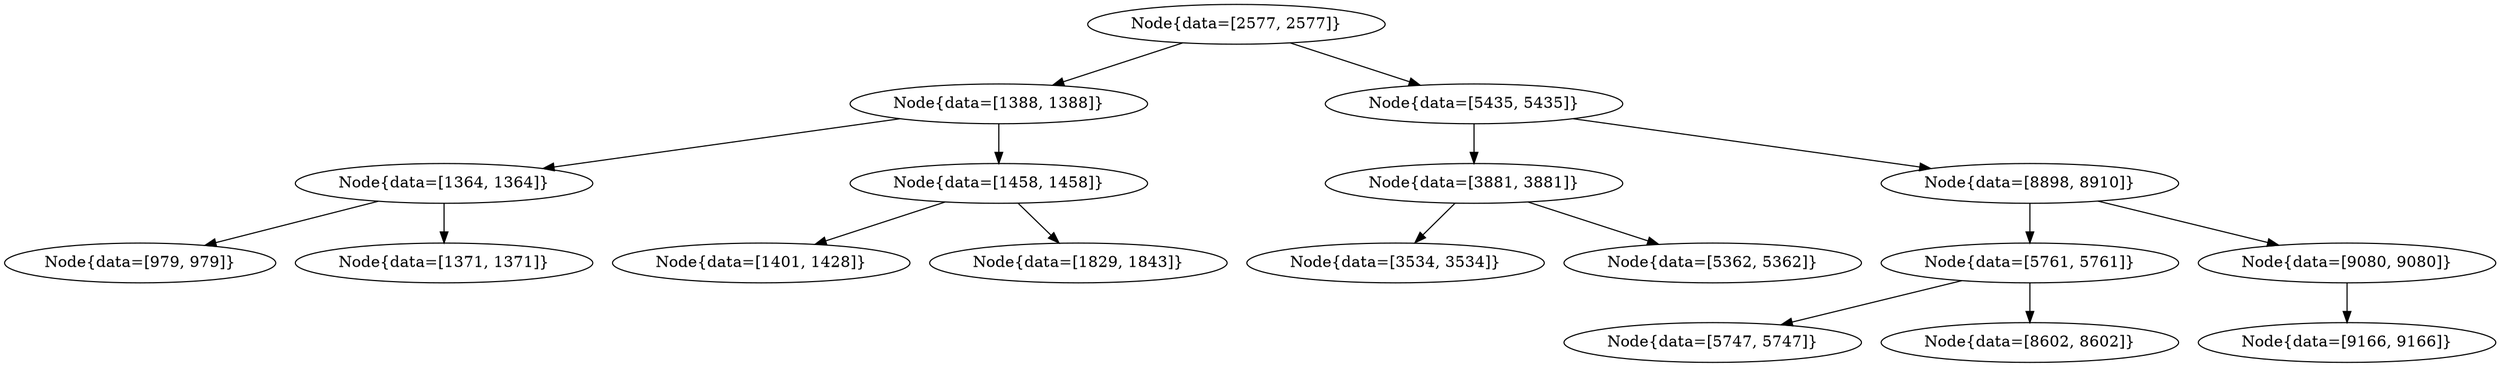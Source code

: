 digraph G{
1697142212 [label="Node{data=[2577, 2577]}"]
1697142212 -> 1637728368
1637728368 [label="Node{data=[1388, 1388]}"]
1637728368 -> 581647931
581647931 [label="Node{data=[1364, 1364]}"]
581647931 -> 823663080
823663080 [label="Node{data=[979, 979]}"]
581647931 -> 372894842
372894842 [label="Node{data=[1371, 1371]}"]
1637728368 -> 422060173
422060173 [label="Node{data=[1458, 1458]}"]
422060173 -> 1644797813
1644797813 [label="Node{data=[1401, 1428]}"]
422060173 -> 321854853
321854853 [label="Node{data=[1829, 1843]}"]
1697142212 -> 1244424614
1244424614 [label="Node{data=[5435, 5435]}"]
1244424614 -> 307762214
307762214 [label="Node{data=[3881, 3881]}"]
307762214 -> 1015333679
1015333679 [label="Node{data=[3534, 3534]}"]
307762214 -> 1470898703
1470898703 [label="Node{data=[5362, 5362]}"]
1244424614 -> 2120486917
2120486917 [label="Node{data=[8898, 8910]}"]
2120486917 -> 751817419
751817419 [label="Node{data=[5761, 5761]}"]
751817419 -> 919134662
919134662 [label="Node{data=[5747, 5747]}"]
751817419 -> 4325706
4325706 [label="Node{data=[8602, 8602]}"]
2120486917 -> 1584979327
1584979327 [label="Node{data=[9080, 9080]}"]
1584979327 -> 217257457
217257457 [label="Node{data=[9166, 9166]}"]
}